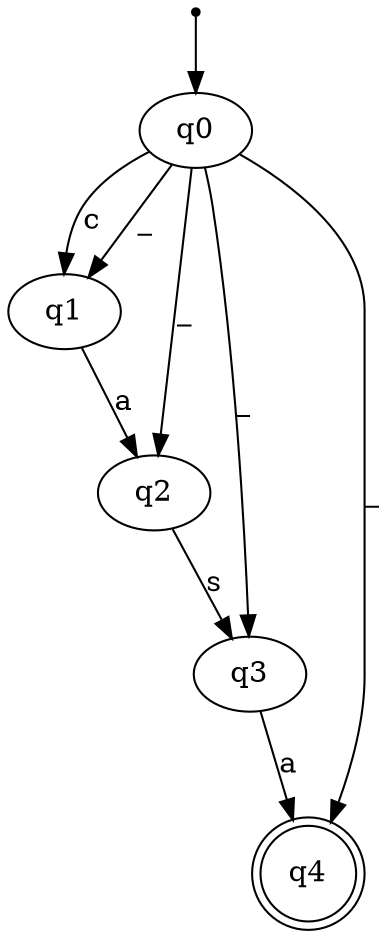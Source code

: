 digraph {
	inic[shape=point];
    inic->q0 ;
    q0->q1 [label="c"];
    q1->q2 [label="a"];
    q2->q3 [label="s"];
    q3->q4 [label="a"];
    
    q0->q1 [label="_"];
    q0->q2 [label="_"];
    q0->q3 [label="_"];
    q0->q4 [label="_"];
    
    q4[shape=doublecircle];
}
